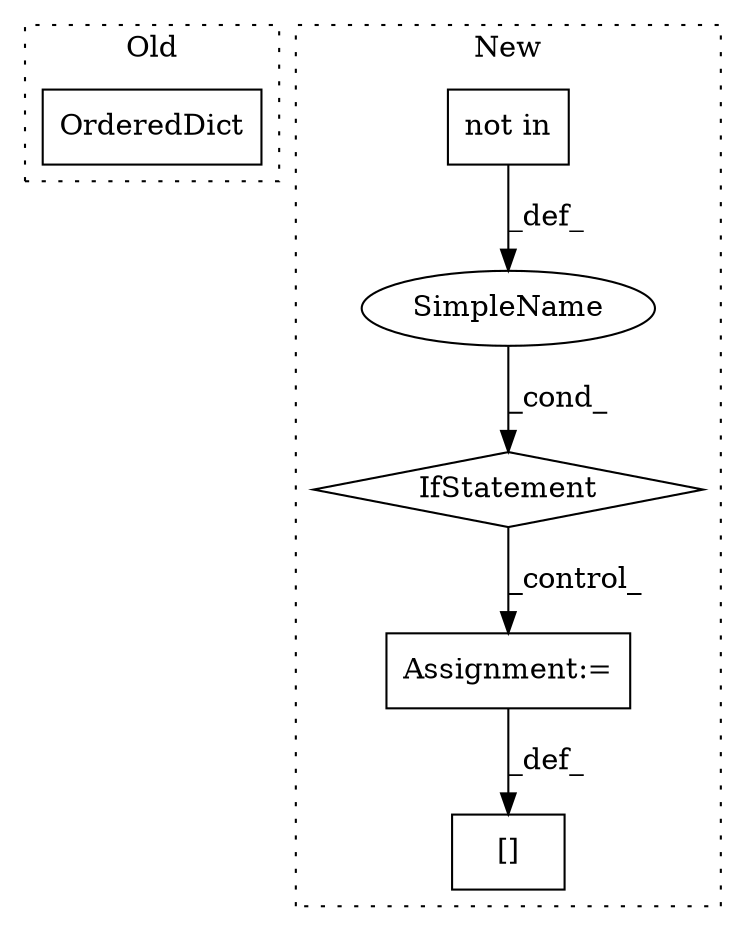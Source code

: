 digraph G {
subgraph cluster0 {
1 [label="OrderedDict" a="32" s="13684,13726" l="12,1" shape="box"];
label = "Old";
style="dotted";
}
subgraph cluster1 {
2 [label="not in" a="108" s="13750" l="27" shape="box"];
3 [label="IfStatement" a="25" s="13740,13777" l="10,2" shape="diamond"];
4 [label="Assignment:=" a="7" s="13796" l="1" shape="box"];
5 [label="SimpleName" a="42" s="" l="" shape="ellipse"];
6 [label="[]" a="2" s="13970,13990" l="11,1" shape="box"];
label = "New";
style="dotted";
}
2 -> 5 [label="_def_"];
3 -> 4 [label="_control_"];
4 -> 6 [label="_def_"];
5 -> 3 [label="_cond_"];
}